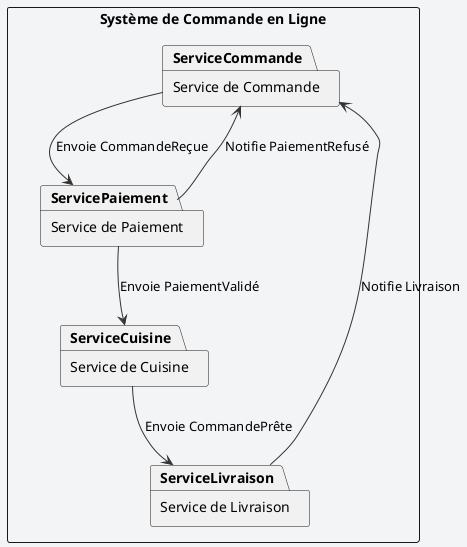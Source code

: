 @startuml
skinparam packageStyle rectangle
skinparam backgroundColor #F3F4F5
skinparam borderColor #333333
skinparam arrowColor #333333

package "Système de Commande en Ligne" {

  package "Service de Commande" as ServiceCommande 

  package "Service de Paiement" as ServicePaiement 

  package "Service de Cuisine" as ServiceCuisine 

  package "Service de Livraison" as ServiceLivraison 
}

ServiceCommande -down-> ServicePaiement : Envoie CommandeReçue
ServicePaiement -down-> ServiceCuisine : Envoie PaiementValidé
ServicePaiement -down-> ServiceCommande : Notifie PaiementRefusé
ServiceCuisine -down-> ServiceLivraison : Envoie CommandePrête
ServiceLivraison -up-> ServiceCommande : Notifie Livraison
@enduml
